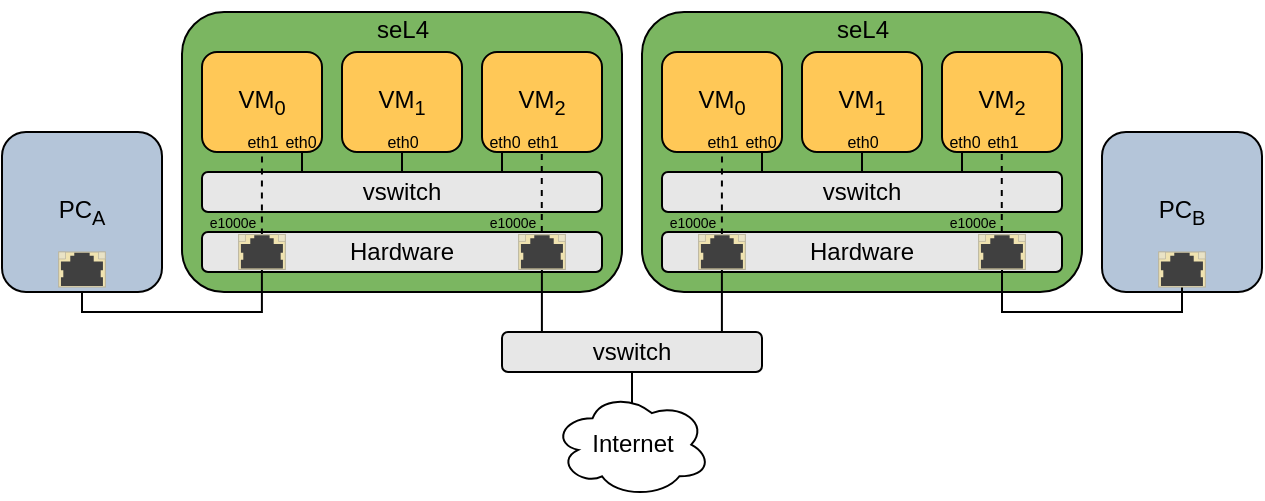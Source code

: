 <mxfile version="28.0.6">
  <diagram name="Página-1" id="wAd3V9Xfy4rFAuc3LWuk">
    <mxGraphModel dx="679" dy="433" grid="1" gridSize="10" guides="1" tooltips="1" connect="1" arrows="1" fold="1" page="1" pageScale="1" pageWidth="827" pageHeight="1169" math="0" shadow="0">
      <root>
        <mxCell id="0" />
        <mxCell id="1" parent="0" />
        <mxCell id="hVbuxt0nXK3mfKz9X_LK-1" value="PC&lt;sub&gt;A&lt;/sub&gt;" style="rounded=1;whiteSpace=wrap;html=1;fillColor=#B4C5D9;" parent="1" vertex="1">
          <mxGeometry x="30" y="150" width="80" height="80" as="geometry" />
        </mxCell>
        <mxCell id="hVbuxt0nXK3mfKz9X_LK-2" value="" style="rounded=1;whiteSpace=wrap;html=1;fillColor=#7BB661;" parent="1" vertex="1">
          <mxGeometry x="120" y="90" width="220" height="140" as="geometry" />
        </mxCell>
        <mxCell id="hVbuxt0nXK3mfKz9X_LK-3" value="Hardware" style="rounded=1;whiteSpace=wrap;html=1;fillColor=#E7E7E7;" parent="1" vertex="1">
          <mxGeometry x="130" y="200" width="200" height="20" as="geometry" />
        </mxCell>
        <mxCell id="hVbuxt0nXK3mfKz9X_LK-40" style="edgeStyle=orthogonalEdgeStyle;rounded=0;orthogonalLoop=1;jettySize=auto;html=1;exitX=0.75;exitY=1;exitDx=0;exitDy=0;entryX=0.25;entryY=0;entryDx=0;entryDy=0;endArrow=none;startFill=0;" parent="1" source="hVbuxt0nXK3mfKz9X_LK-4" target="hVbuxt0nXK3mfKz9X_LK-7" edge="1">
          <mxGeometry relative="1" as="geometry" />
        </mxCell>
        <mxCell id="hVbuxt0nXK3mfKz9X_LK-4" value="VM&lt;sub&gt;0&lt;/sub&gt;" style="rounded=1;whiteSpace=wrap;html=1;gradientColor=none;fillColor=#FFC857;" parent="1" vertex="1">
          <mxGeometry x="130" y="110" width="60" height="50" as="geometry" />
        </mxCell>
        <mxCell id="hVbuxt0nXK3mfKz9X_LK-41" style="edgeStyle=orthogonalEdgeStyle;rounded=0;orthogonalLoop=1;jettySize=auto;html=1;exitX=0.5;exitY=1;exitDx=0;exitDy=0;entryX=0.5;entryY=0;entryDx=0;entryDy=0;endArrow=none;startFill=0;" parent="1" source="hVbuxt0nXK3mfKz9X_LK-5" target="hVbuxt0nXK3mfKz9X_LK-7" edge="1">
          <mxGeometry relative="1" as="geometry" />
        </mxCell>
        <mxCell id="hVbuxt0nXK3mfKz9X_LK-5" value="VM&lt;sub&gt;1&lt;/sub&gt;" style="rounded=1;whiteSpace=wrap;html=1;gradientColor=none;fillColor=#FFC857;" parent="1" vertex="1">
          <mxGeometry x="200" y="110" width="60" height="50" as="geometry" />
        </mxCell>
        <mxCell id="hVbuxt0nXK3mfKz9X_LK-42" style="edgeStyle=orthogonalEdgeStyle;rounded=0;orthogonalLoop=1;jettySize=auto;html=1;exitX=0.25;exitY=1;exitDx=0;exitDy=0;entryX=0.75;entryY=0;entryDx=0;entryDy=0;endArrow=none;startFill=0;" parent="1" source="hVbuxt0nXK3mfKz9X_LK-6" target="hVbuxt0nXK3mfKz9X_LK-7" edge="1">
          <mxGeometry relative="1" as="geometry" />
        </mxCell>
        <mxCell id="hVbuxt0nXK3mfKz9X_LK-6" value="VM&lt;sub&gt;2&lt;/sub&gt;" style="rounded=1;whiteSpace=wrap;html=1;gradientColor=none;fillColor=#FFC857;" parent="1" vertex="1">
          <mxGeometry x="270" y="110" width="60" height="50" as="geometry" />
        </mxCell>
        <mxCell id="hVbuxt0nXK3mfKz9X_LK-7" value="vswitch" style="rounded=1;whiteSpace=wrap;html=1;fillColor=#E7E7E7;" parent="1" vertex="1">
          <mxGeometry x="130" y="170" width="200" height="20" as="geometry" />
        </mxCell>
        <mxCell id="hVbuxt0nXK3mfKz9X_LK-15" style="edgeStyle=orthogonalEdgeStyle;rounded=0;orthogonalLoop=1;jettySize=auto;html=1;entryX=0.5;entryY=1;entryDx=0;entryDy=0;startArrow=none;startFill=0;endArrow=none;endFill=1;" parent="1" source="hVbuxt0nXK3mfKz9X_LK-8" target="hVbuxt0nXK3mfKz9X_LK-1" edge="1">
          <mxGeometry relative="1" as="geometry">
            <Array as="points">
              <mxPoint x="160" y="240" />
              <mxPoint x="70" y="240" />
            </Array>
          </mxGeometry>
        </mxCell>
        <mxCell id="hVbuxt0nXK3mfKz9X_LK-59" style="edgeStyle=orthogonalEdgeStyle;rounded=0;orthogonalLoop=1;jettySize=auto;html=1;entryX=0.25;entryY=0;entryDx=0;entryDy=0;endArrow=none;startFill=0;" parent="1" source="hVbuxt0nXK3mfKz9X_LK-9" target="hVbuxt0nXK3mfKz9X_LK-57" edge="1">
          <mxGeometry relative="1" as="geometry">
            <Array as="points">
              <mxPoint x="300" y="250" />
            </Array>
          </mxGeometry>
        </mxCell>
        <mxCell id="hVbuxt0nXK3mfKz9X_LK-9" value="" style="html=1;verticalLabelPosition=bottom;verticalAlign=top;outlineConnect=0;shadow=0;dashed=0;shape=mxgraph.rack.hpe_aruba.switches.rj45_sfp;" parent="1" vertex="1">
          <mxGeometry x="288.34" y="201.25" width="23.33" height="17.5" as="geometry" />
        </mxCell>
        <mxCell id="hVbuxt0nXK3mfKz9X_LK-11" value="" style="html=1;verticalLabelPosition=bottom;verticalAlign=top;outlineConnect=0;shadow=0;dashed=0;shape=mxgraph.rack.hpe_aruba.switches.rj45_sfp;" parent="1" vertex="1">
          <mxGeometry x="58.34" y="210" width="23.33" height="17.5" as="geometry" />
        </mxCell>
        <mxCell id="hVbuxt0nXK3mfKz9X_LK-13" value="seL4" style="text;html=1;align=center;verticalAlign=middle;resizable=0;points=[];autosize=1;strokeColor=none;fillColor=none;" parent="1" vertex="1">
          <mxGeometry x="205" y="84" width="50" height="30" as="geometry" />
        </mxCell>
        <mxCell id="hVbuxt0nXK3mfKz9X_LK-16" value="&lt;font style=&quot;font-size: 7px;&quot;&gt;e1000e&lt;/font&gt;" style="text;html=1;align=center;verticalAlign=middle;resizable=0;points=[];autosize=1;strokeColor=none;fillColor=none;" parent="1" vertex="1">
          <mxGeometry x="120" y="179" width="50" height="30" as="geometry" />
        </mxCell>
        <mxCell id="hVbuxt0nXK3mfKz9X_LK-17" value="&lt;font style=&quot;font-size: 7px;&quot;&gt;e1000e&lt;/font&gt;" style="text;html=1;align=center;verticalAlign=middle;resizable=0;points=[];autosize=1;strokeColor=none;fillColor=none;" parent="1" vertex="1">
          <mxGeometry x="260" y="179" width="50" height="30" as="geometry" />
        </mxCell>
        <mxCell id="hVbuxt0nXK3mfKz9X_LK-18" style="edgeStyle=orthogonalEdgeStyle;rounded=0;orthogonalLoop=1;jettySize=auto;html=1;entryX=0.5;entryY=1;entryDx=0;entryDy=0;dashed=1;startArrow=none;startFill=0;endArrow=none;endFill=1;" parent="1" source="hVbuxt0nXK3mfKz9X_LK-8" target="hVbuxt0nXK3mfKz9X_LK-4" edge="1">
          <mxGeometry relative="1" as="geometry" />
        </mxCell>
        <mxCell id="hVbuxt0nXK3mfKz9X_LK-8" value="" style="html=1;verticalLabelPosition=bottom;verticalAlign=top;outlineConnect=0;shadow=0;dashed=0;shape=mxgraph.rack.hpe_aruba.switches.rj45_sfp;" parent="1" vertex="1">
          <mxGeometry x="148.33" y="201.25" width="23.33" height="17.5" as="geometry" />
        </mxCell>
        <mxCell id="hVbuxt0nXK3mfKz9X_LK-19" style="edgeStyle=orthogonalEdgeStyle;rounded=0;orthogonalLoop=1;jettySize=auto;html=1;entryX=0.5;entryY=1;entryDx=0;entryDy=0;dashed=1;startArrow=none;startFill=0;endArrow=none;endFill=1;" parent="1" edge="1">
          <mxGeometry relative="1" as="geometry">
            <mxPoint x="299.89" y="200" as="sourcePoint" />
            <mxPoint x="299.89" y="159" as="targetPoint" />
          </mxGeometry>
        </mxCell>
        <mxCell id="hVbuxt0nXK3mfKz9X_LK-21" value="" style="rounded=1;whiteSpace=wrap;html=1;fillColor=#7BB661;" parent="1" vertex="1">
          <mxGeometry x="350" y="90" width="220" height="140" as="geometry" />
        </mxCell>
        <mxCell id="hVbuxt0nXK3mfKz9X_LK-22" value="Hardware" style="rounded=1;whiteSpace=wrap;html=1;fillColor=#E7E7E7;" parent="1" vertex="1">
          <mxGeometry x="360" y="200" width="200" height="20" as="geometry" />
        </mxCell>
        <mxCell id="hVbuxt0nXK3mfKz9X_LK-43" style="edgeStyle=orthogonalEdgeStyle;rounded=0;orthogonalLoop=1;jettySize=auto;html=1;exitX=0.75;exitY=1;exitDx=0;exitDy=0;entryX=0.25;entryY=0;entryDx=0;entryDy=0;endArrow=none;startFill=0;" parent="1" source="hVbuxt0nXK3mfKz9X_LK-23" target="hVbuxt0nXK3mfKz9X_LK-26" edge="1">
          <mxGeometry relative="1" as="geometry" />
        </mxCell>
        <mxCell id="hVbuxt0nXK3mfKz9X_LK-23" value="VM&lt;sub&gt;0&lt;/sub&gt;" style="rounded=1;whiteSpace=wrap;html=1;gradientColor=none;fillColor=#FFC857;" parent="1" vertex="1">
          <mxGeometry x="360" y="110" width="60" height="50" as="geometry" />
        </mxCell>
        <mxCell id="hVbuxt0nXK3mfKz9X_LK-44" style="edgeStyle=orthogonalEdgeStyle;rounded=0;orthogonalLoop=1;jettySize=auto;html=1;exitX=0.5;exitY=1;exitDx=0;exitDy=0;entryX=0.5;entryY=0;entryDx=0;entryDy=0;endArrow=none;startFill=0;" parent="1" source="hVbuxt0nXK3mfKz9X_LK-24" target="hVbuxt0nXK3mfKz9X_LK-26" edge="1">
          <mxGeometry relative="1" as="geometry" />
        </mxCell>
        <mxCell id="hVbuxt0nXK3mfKz9X_LK-24" value="VM&lt;sub&gt;1&lt;/sub&gt;" style="rounded=1;whiteSpace=wrap;html=1;gradientColor=none;fillColor=#FFC857;" parent="1" vertex="1">
          <mxGeometry x="430" y="110" width="60" height="50" as="geometry" />
        </mxCell>
        <mxCell id="hVbuxt0nXK3mfKz9X_LK-45" style="edgeStyle=orthogonalEdgeStyle;rounded=0;orthogonalLoop=1;jettySize=auto;html=1;exitX=0.25;exitY=1;exitDx=0;exitDy=0;entryX=0.75;entryY=0;entryDx=0;entryDy=0;endArrow=none;startFill=0;" parent="1" source="hVbuxt0nXK3mfKz9X_LK-25" target="hVbuxt0nXK3mfKz9X_LK-26" edge="1">
          <mxGeometry relative="1" as="geometry" />
        </mxCell>
        <mxCell id="hVbuxt0nXK3mfKz9X_LK-25" value="VM&lt;sub&gt;2&lt;/sub&gt;" style="rounded=1;whiteSpace=wrap;html=1;gradientColor=none;fillColor=#FFC857;" parent="1" vertex="1">
          <mxGeometry x="500" y="110" width="60" height="50" as="geometry" />
        </mxCell>
        <mxCell id="hVbuxt0nXK3mfKz9X_LK-26" value="vswitch" style="rounded=1;whiteSpace=wrap;html=1;fillColor=#E7E7E7;" parent="1" vertex="1">
          <mxGeometry x="360" y="170" width="200" height="20" as="geometry" />
        </mxCell>
        <mxCell id="hVbuxt0nXK3mfKz9X_LK-28" value="" style="html=1;verticalLabelPosition=bottom;verticalAlign=top;outlineConnect=0;shadow=0;dashed=0;shape=mxgraph.rack.hpe_aruba.switches.rj45_sfp;" parent="1" vertex="1">
          <mxGeometry x="518.34" y="201.25" width="23.33" height="17.5" as="geometry" />
        </mxCell>
        <mxCell id="hVbuxt0nXK3mfKz9X_LK-30" value="seL4" style="text;html=1;align=center;verticalAlign=middle;resizable=0;points=[];autosize=1;strokeColor=none;fillColor=none;" parent="1" vertex="1">
          <mxGeometry x="435" y="84" width="50" height="30" as="geometry" />
        </mxCell>
        <mxCell id="hVbuxt0nXK3mfKz9X_LK-31" value="&lt;font style=&quot;font-size: 7px;&quot;&gt;e1000e&lt;/font&gt;" style="text;html=1;align=center;verticalAlign=middle;resizable=0;points=[];autosize=1;strokeColor=none;fillColor=none;" parent="1" vertex="1">
          <mxGeometry x="350" y="179" width="50" height="30" as="geometry" />
        </mxCell>
        <mxCell id="hVbuxt0nXK3mfKz9X_LK-32" value="&lt;font style=&quot;font-size: 7px;&quot;&gt;e1000e&lt;/font&gt;" style="text;html=1;align=center;verticalAlign=middle;resizable=0;points=[];autosize=1;strokeColor=none;fillColor=none;" parent="1" vertex="1">
          <mxGeometry x="490" y="179" width="50" height="30" as="geometry" />
        </mxCell>
        <mxCell id="hVbuxt0nXK3mfKz9X_LK-33" style="edgeStyle=orthogonalEdgeStyle;rounded=0;orthogonalLoop=1;jettySize=auto;html=1;entryX=0.5;entryY=1;entryDx=0;entryDy=0;dashed=1;startArrow=none;startFill=0;endArrow=none;endFill=1;" parent="1" source="hVbuxt0nXK3mfKz9X_LK-34" target="hVbuxt0nXK3mfKz9X_LK-23" edge="1">
          <mxGeometry relative="1" as="geometry" />
        </mxCell>
        <mxCell id="hVbuxt0nXK3mfKz9X_LK-60" style="edgeStyle=orthogonalEdgeStyle;rounded=0;orthogonalLoop=1;jettySize=auto;html=1;entryX=0.75;entryY=0;entryDx=0;entryDy=0;endArrow=none;startFill=0;" parent="1" source="hVbuxt0nXK3mfKz9X_LK-34" target="hVbuxt0nXK3mfKz9X_LK-57" edge="1">
          <mxGeometry relative="1" as="geometry">
            <Array as="points">
              <mxPoint x="390" y="250" />
            </Array>
          </mxGeometry>
        </mxCell>
        <mxCell id="hVbuxt0nXK3mfKz9X_LK-34" value="" style="html=1;verticalLabelPosition=bottom;verticalAlign=top;outlineConnect=0;shadow=0;dashed=0;shape=mxgraph.rack.hpe_aruba.switches.rj45_sfp;" parent="1" vertex="1">
          <mxGeometry x="378.33" y="201.25" width="23.33" height="17.5" as="geometry" />
        </mxCell>
        <mxCell id="hVbuxt0nXK3mfKz9X_LK-35" style="edgeStyle=orthogonalEdgeStyle;rounded=0;orthogonalLoop=1;jettySize=auto;html=1;entryX=0.5;entryY=1;entryDx=0;entryDy=0;dashed=1;startArrow=none;startFill=0;endArrow=none;endFill=1;" parent="1" edge="1">
          <mxGeometry relative="1" as="geometry">
            <mxPoint x="529.89" y="200" as="sourcePoint" />
            <mxPoint x="529.89" y="159" as="targetPoint" />
          </mxGeometry>
        </mxCell>
        <mxCell id="hVbuxt0nXK3mfKz9X_LK-37" value="PC&lt;sub&gt;B&lt;/sub&gt;" style="rounded=1;whiteSpace=wrap;html=1;fillColor=#B4C5D9;" parent="1" vertex="1">
          <mxGeometry x="580" y="150" width="80" height="80" as="geometry" />
        </mxCell>
        <mxCell id="hVbuxt0nXK3mfKz9X_LK-39" style="edgeStyle=orthogonalEdgeStyle;rounded=0;orthogonalLoop=1;jettySize=auto;html=1;endArrow=none;startFill=0;" parent="1" edge="1">
          <mxGeometry relative="1" as="geometry">
            <mxPoint x="530" y="219" as="targetPoint" />
            <mxPoint x="620" y="219" as="sourcePoint" />
            <Array as="points">
              <mxPoint x="620" y="240" />
              <mxPoint x="530" y="240" />
            </Array>
          </mxGeometry>
        </mxCell>
        <mxCell id="hVbuxt0nXK3mfKz9X_LK-38" value="" style="html=1;verticalLabelPosition=bottom;verticalAlign=top;outlineConnect=0;shadow=0;dashed=0;shape=mxgraph.rack.hpe_aruba.switches.rj45_sfp;" parent="1" vertex="1">
          <mxGeometry x="608.34" y="210" width="23.33" height="17.5" as="geometry" />
        </mxCell>
        <mxCell id="hVbuxt0nXK3mfKz9X_LK-46" value="&lt;font style=&quot;font-size: 8px;&quot;&gt;eth0&lt;/font&gt;" style="text;html=1;align=center;verticalAlign=middle;resizable=0;points=[];autosize=1;strokeColor=none;fillColor=none;" parent="1" vertex="1">
          <mxGeometry x="159" y="139" width="40" height="30" as="geometry" />
        </mxCell>
        <mxCell id="hVbuxt0nXK3mfKz9X_LK-47" value="&lt;font style=&quot;font-size: 8px;&quot;&gt;eth0&lt;/font&gt;" style="text;html=1;align=center;verticalAlign=middle;resizable=0;points=[];autosize=1;strokeColor=none;fillColor=none;" parent="1" vertex="1">
          <mxGeometry x="210" y="139" width="40" height="30" as="geometry" />
        </mxCell>
        <mxCell id="hVbuxt0nXK3mfKz9X_LK-48" value="&lt;font style=&quot;font-size: 8px;&quot;&gt;eth0&lt;/font&gt;" style="text;html=1;align=center;verticalAlign=middle;resizable=0;points=[];autosize=1;strokeColor=none;fillColor=none;" parent="1" vertex="1">
          <mxGeometry x="261" y="139" width="40" height="30" as="geometry" />
        </mxCell>
        <mxCell id="hVbuxt0nXK3mfKz9X_LK-49" value="&lt;font style=&quot;font-size: 8px;&quot;&gt;eth0&lt;/font&gt;" style="text;html=1;align=center;verticalAlign=middle;resizable=0;points=[];autosize=1;strokeColor=none;fillColor=none;" parent="1" vertex="1">
          <mxGeometry x="389" y="139" width="40" height="30" as="geometry" />
        </mxCell>
        <mxCell id="hVbuxt0nXK3mfKz9X_LK-50" value="&lt;font style=&quot;font-size: 8px;&quot;&gt;eth0&lt;/font&gt;" style="text;html=1;align=center;verticalAlign=middle;resizable=0;points=[];autosize=1;strokeColor=none;fillColor=none;" parent="1" vertex="1">
          <mxGeometry x="440" y="139" width="40" height="30" as="geometry" />
        </mxCell>
        <mxCell id="hVbuxt0nXK3mfKz9X_LK-51" value="&lt;font style=&quot;font-size: 8px;&quot;&gt;eth0&lt;/font&gt;" style="text;html=1;align=center;verticalAlign=middle;resizable=0;points=[];autosize=1;strokeColor=none;fillColor=none;" parent="1" vertex="1">
          <mxGeometry x="491" y="139" width="40" height="30" as="geometry" />
        </mxCell>
        <mxCell id="hVbuxt0nXK3mfKz9X_LK-53" value="&lt;font style=&quot;font-size: 8px;&quot;&gt;eth1&lt;/font&gt;" style="text;html=1;align=center;verticalAlign=middle;resizable=0;points=[];autosize=1;strokeColor=none;fillColor=none;" parent="1" vertex="1">
          <mxGeometry x="140" y="139" width="40" height="30" as="geometry" />
        </mxCell>
        <mxCell id="hVbuxt0nXK3mfKz9X_LK-54" value="&lt;font style=&quot;font-size: 8px;&quot;&gt;eth1&lt;/font&gt;" style="text;html=1;align=center;verticalAlign=middle;resizable=0;points=[];autosize=1;strokeColor=none;fillColor=none;" parent="1" vertex="1">
          <mxGeometry x="280" y="139" width="40" height="30" as="geometry" />
        </mxCell>
        <mxCell id="hVbuxt0nXK3mfKz9X_LK-55" value="&lt;font style=&quot;font-size: 8px;&quot;&gt;eth1&lt;/font&gt;" style="text;html=1;align=center;verticalAlign=middle;resizable=0;points=[];autosize=1;strokeColor=none;fillColor=none;" parent="1" vertex="1">
          <mxGeometry x="370" y="139" width="40" height="30" as="geometry" />
        </mxCell>
        <mxCell id="hVbuxt0nXK3mfKz9X_LK-56" value="&lt;font style=&quot;font-size: 8px;&quot;&gt;eth1&lt;/font&gt;" style="text;html=1;align=center;verticalAlign=middle;resizable=0;points=[];autosize=1;strokeColor=none;fillColor=none;" parent="1" vertex="1">
          <mxGeometry x="510.01" y="139" width="40" height="30" as="geometry" />
        </mxCell>
        <mxCell id="hVbuxt0nXK3mfKz9X_LK-62" style="edgeStyle=orthogonalEdgeStyle;rounded=0;orthogonalLoop=1;jettySize=auto;html=1;entryX=0.5;entryY=1;entryDx=0;entryDy=0;endArrow=none;startFill=0;" parent="1" source="hVbuxt0nXK3mfKz9X_LK-58" target="hVbuxt0nXK3mfKz9X_LK-57" edge="1">
          <mxGeometry relative="1" as="geometry" />
        </mxCell>
        <mxCell id="hVbuxt0nXK3mfKz9X_LK-58" value="Internet" style="ellipse;shape=cloud;whiteSpace=wrap;html=1;" parent="1" vertex="1">
          <mxGeometry x="305.5" y="280" width="79" height="52.67" as="geometry" />
        </mxCell>
        <mxCell id="hVbuxt0nXK3mfKz9X_LK-57" value="vswitch" style="rounded=1;whiteSpace=wrap;html=1;fillColor=#E7E7E7;" parent="1" vertex="1">
          <mxGeometry x="280" y="250" width="130" height="20" as="geometry" />
        </mxCell>
      </root>
    </mxGraphModel>
  </diagram>
</mxfile>
